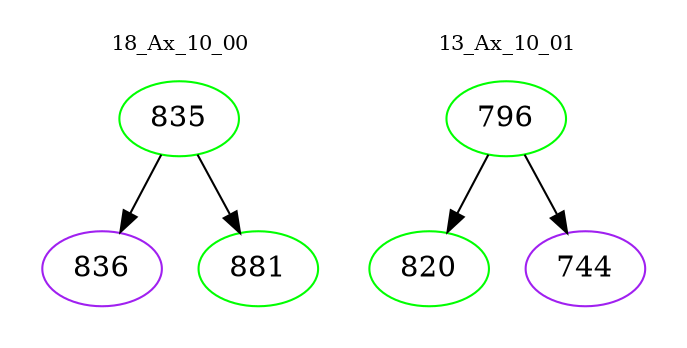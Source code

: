 digraph{
subgraph cluster_0 {
color = white
label = "18_Ax_10_00";
fontsize=10;
T0_835 [label="835", color="green"]
T0_835 -> T0_836 [color="black"]
T0_836 [label="836", color="purple"]
T0_835 -> T0_881 [color="black"]
T0_881 [label="881", color="green"]
}
subgraph cluster_1 {
color = white
label = "13_Ax_10_01";
fontsize=10;
T1_796 [label="796", color="green"]
T1_796 -> T1_820 [color="black"]
T1_820 [label="820", color="green"]
T1_796 -> T1_744 [color="black"]
T1_744 [label="744", color="purple"]
}
}
